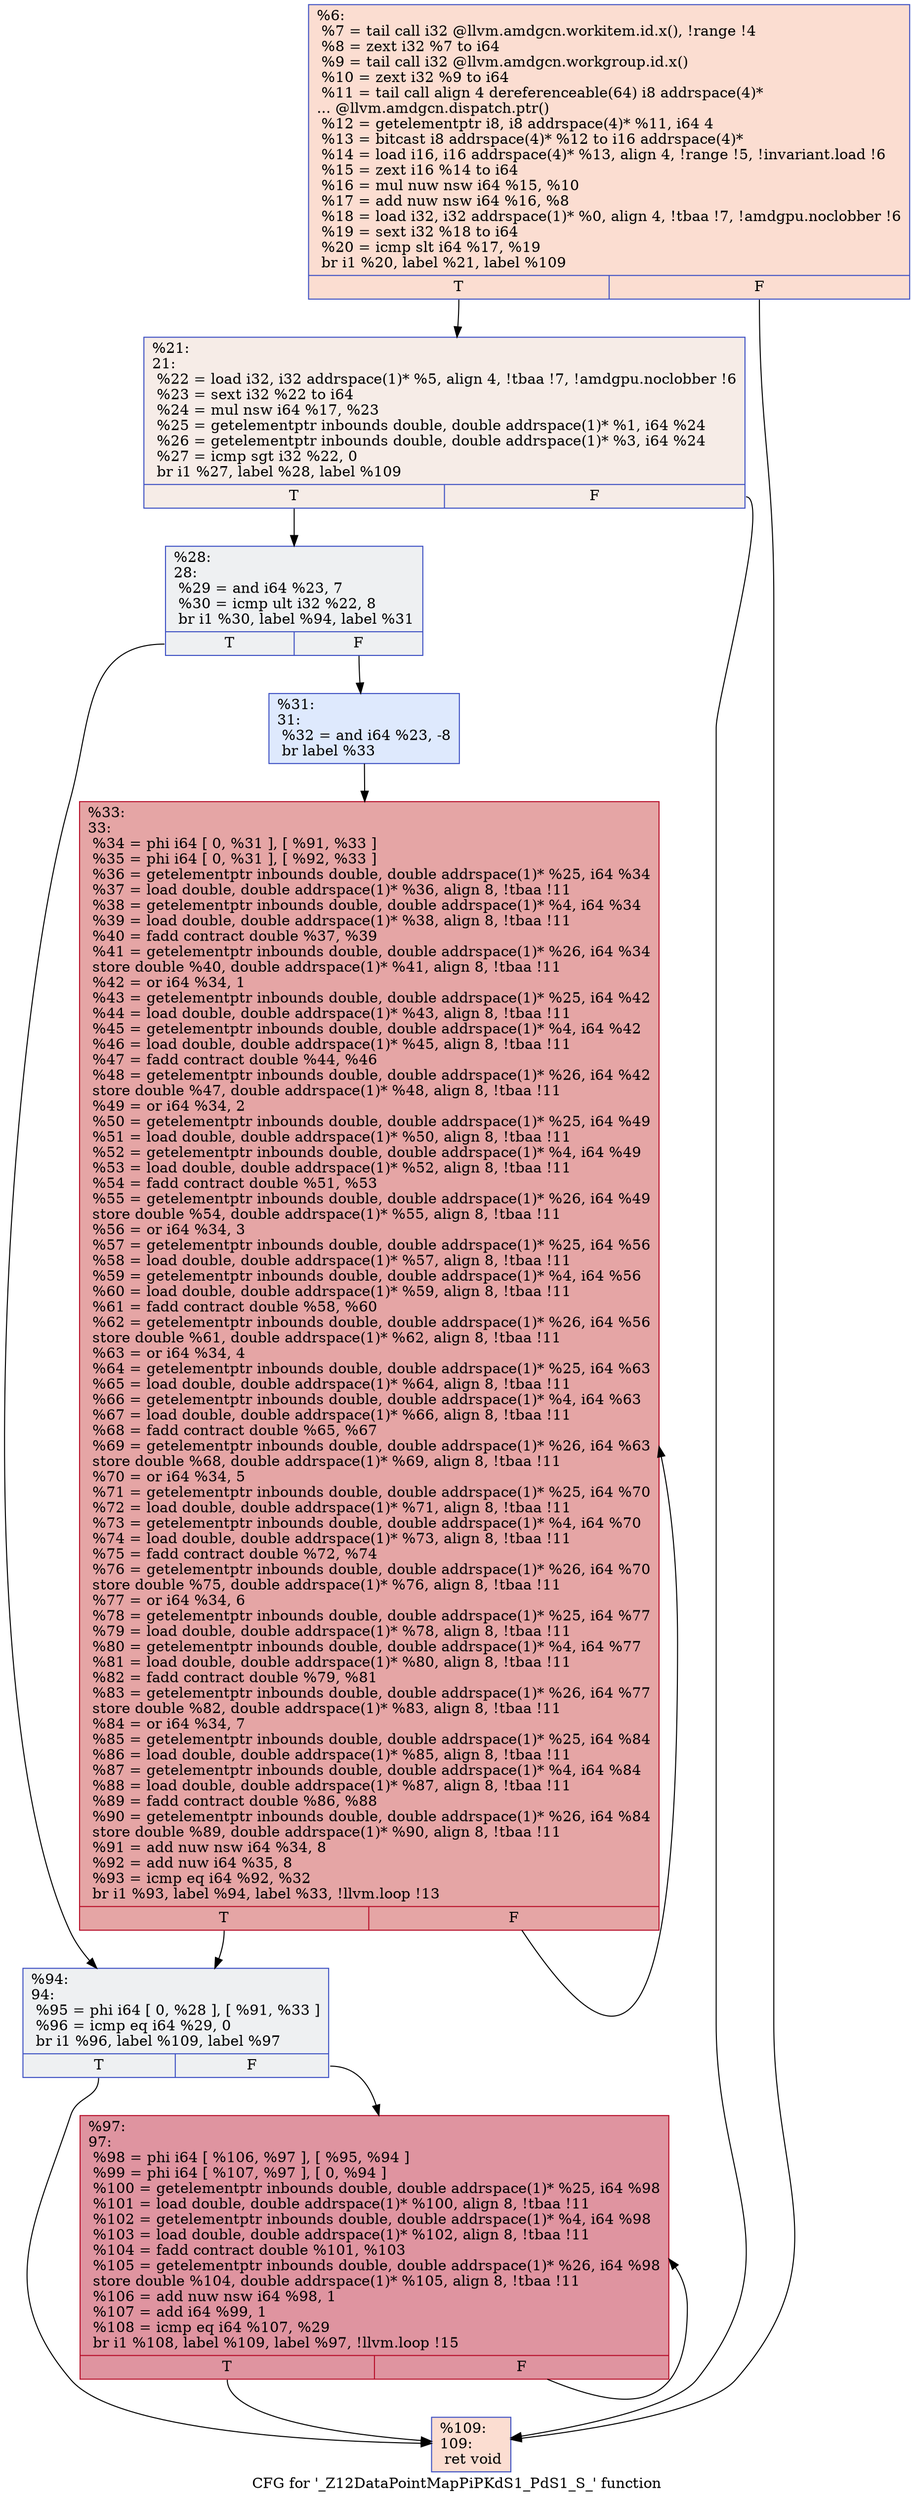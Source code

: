 digraph "CFG for '_Z12DataPointMapPiPKdS1_PdS1_S_' function" {
	label="CFG for '_Z12DataPointMapPiPKdS1_PdS1_S_' function";

	Node0x5bae7b0 [shape=record,color="#3d50c3ff", style=filled, fillcolor="#f7b39670",label="{%6:\l  %7 = tail call i32 @llvm.amdgcn.workitem.id.x(), !range !4\l  %8 = zext i32 %7 to i64\l  %9 = tail call i32 @llvm.amdgcn.workgroup.id.x()\l  %10 = zext i32 %9 to i64\l  %11 = tail call align 4 dereferenceable(64) i8 addrspace(4)*\l... @llvm.amdgcn.dispatch.ptr()\l  %12 = getelementptr i8, i8 addrspace(4)* %11, i64 4\l  %13 = bitcast i8 addrspace(4)* %12 to i16 addrspace(4)*\l  %14 = load i16, i16 addrspace(4)* %13, align 4, !range !5, !invariant.load !6\l  %15 = zext i16 %14 to i64\l  %16 = mul nuw nsw i64 %15, %10\l  %17 = add nuw nsw i64 %16, %8\l  %18 = load i32, i32 addrspace(1)* %0, align 4, !tbaa !7, !amdgpu.noclobber !6\l  %19 = sext i32 %18 to i64\l  %20 = icmp slt i64 %17, %19\l  br i1 %20, label %21, label %109\l|{<s0>T|<s1>F}}"];
	Node0x5bae7b0:s0 -> Node0x5bb1030;
	Node0x5bae7b0:s1 -> Node0x5bb10c0;
	Node0x5bb1030 [shape=record,color="#3d50c3ff", style=filled, fillcolor="#ead5c970",label="{%21:\l21:                                               \l  %22 = load i32, i32 addrspace(1)* %5, align 4, !tbaa !7, !amdgpu.noclobber !6\l  %23 = sext i32 %22 to i64\l  %24 = mul nsw i64 %17, %23\l  %25 = getelementptr inbounds double, double addrspace(1)* %1, i64 %24\l  %26 = getelementptr inbounds double, double addrspace(1)* %3, i64 %24\l  %27 = icmp sgt i32 %22, 0\l  br i1 %27, label %28, label %109\l|{<s0>T|<s1>F}}"];
	Node0x5bb1030:s0 -> Node0x5bb1b50;
	Node0x5bb1030:s1 -> Node0x5bb10c0;
	Node0x5bb1b50 [shape=record,color="#3d50c3ff", style=filled, fillcolor="#d9dce170",label="{%28:\l28:                                               \l  %29 = and i64 %23, 7\l  %30 = icmp ult i32 %22, 8\l  br i1 %30, label %94, label %31\l|{<s0>T|<s1>F}}"];
	Node0x5bb1b50:s0 -> Node0x5bb1e10;
	Node0x5bb1b50:s1 -> Node0x5bb1e60;
	Node0x5bb1e60 [shape=record,color="#3d50c3ff", style=filled, fillcolor="#b5cdfa70",label="{%31:\l31:                                               \l  %32 = and i64 %23, -8\l  br label %33\l}"];
	Node0x5bb1e60 -> Node0x5bb05e0;
	Node0x5bb05e0 [shape=record,color="#b70d28ff", style=filled, fillcolor="#c5333470",label="{%33:\l33:                                               \l  %34 = phi i64 [ 0, %31 ], [ %91, %33 ]\l  %35 = phi i64 [ 0, %31 ], [ %92, %33 ]\l  %36 = getelementptr inbounds double, double addrspace(1)* %25, i64 %34\l  %37 = load double, double addrspace(1)* %36, align 8, !tbaa !11\l  %38 = getelementptr inbounds double, double addrspace(1)* %4, i64 %34\l  %39 = load double, double addrspace(1)* %38, align 8, !tbaa !11\l  %40 = fadd contract double %37, %39\l  %41 = getelementptr inbounds double, double addrspace(1)* %26, i64 %34\l  store double %40, double addrspace(1)* %41, align 8, !tbaa !11\l  %42 = or i64 %34, 1\l  %43 = getelementptr inbounds double, double addrspace(1)* %25, i64 %42\l  %44 = load double, double addrspace(1)* %43, align 8, !tbaa !11\l  %45 = getelementptr inbounds double, double addrspace(1)* %4, i64 %42\l  %46 = load double, double addrspace(1)* %45, align 8, !tbaa !11\l  %47 = fadd contract double %44, %46\l  %48 = getelementptr inbounds double, double addrspace(1)* %26, i64 %42\l  store double %47, double addrspace(1)* %48, align 8, !tbaa !11\l  %49 = or i64 %34, 2\l  %50 = getelementptr inbounds double, double addrspace(1)* %25, i64 %49\l  %51 = load double, double addrspace(1)* %50, align 8, !tbaa !11\l  %52 = getelementptr inbounds double, double addrspace(1)* %4, i64 %49\l  %53 = load double, double addrspace(1)* %52, align 8, !tbaa !11\l  %54 = fadd contract double %51, %53\l  %55 = getelementptr inbounds double, double addrspace(1)* %26, i64 %49\l  store double %54, double addrspace(1)* %55, align 8, !tbaa !11\l  %56 = or i64 %34, 3\l  %57 = getelementptr inbounds double, double addrspace(1)* %25, i64 %56\l  %58 = load double, double addrspace(1)* %57, align 8, !tbaa !11\l  %59 = getelementptr inbounds double, double addrspace(1)* %4, i64 %56\l  %60 = load double, double addrspace(1)* %59, align 8, !tbaa !11\l  %61 = fadd contract double %58, %60\l  %62 = getelementptr inbounds double, double addrspace(1)* %26, i64 %56\l  store double %61, double addrspace(1)* %62, align 8, !tbaa !11\l  %63 = or i64 %34, 4\l  %64 = getelementptr inbounds double, double addrspace(1)* %25, i64 %63\l  %65 = load double, double addrspace(1)* %64, align 8, !tbaa !11\l  %66 = getelementptr inbounds double, double addrspace(1)* %4, i64 %63\l  %67 = load double, double addrspace(1)* %66, align 8, !tbaa !11\l  %68 = fadd contract double %65, %67\l  %69 = getelementptr inbounds double, double addrspace(1)* %26, i64 %63\l  store double %68, double addrspace(1)* %69, align 8, !tbaa !11\l  %70 = or i64 %34, 5\l  %71 = getelementptr inbounds double, double addrspace(1)* %25, i64 %70\l  %72 = load double, double addrspace(1)* %71, align 8, !tbaa !11\l  %73 = getelementptr inbounds double, double addrspace(1)* %4, i64 %70\l  %74 = load double, double addrspace(1)* %73, align 8, !tbaa !11\l  %75 = fadd contract double %72, %74\l  %76 = getelementptr inbounds double, double addrspace(1)* %26, i64 %70\l  store double %75, double addrspace(1)* %76, align 8, !tbaa !11\l  %77 = or i64 %34, 6\l  %78 = getelementptr inbounds double, double addrspace(1)* %25, i64 %77\l  %79 = load double, double addrspace(1)* %78, align 8, !tbaa !11\l  %80 = getelementptr inbounds double, double addrspace(1)* %4, i64 %77\l  %81 = load double, double addrspace(1)* %80, align 8, !tbaa !11\l  %82 = fadd contract double %79, %81\l  %83 = getelementptr inbounds double, double addrspace(1)* %26, i64 %77\l  store double %82, double addrspace(1)* %83, align 8, !tbaa !11\l  %84 = or i64 %34, 7\l  %85 = getelementptr inbounds double, double addrspace(1)* %25, i64 %84\l  %86 = load double, double addrspace(1)* %85, align 8, !tbaa !11\l  %87 = getelementptr inbounds double, double addrspace(1)* %4, i64 %84\l  %88 = load double, double addrspace(1)* %87, align 8, !tbaa !11\l  %89 = fadd contract double %86, %88\l  %90 = getelementptr inbounds double, double addrspace(1)* %26, i64 %84\l  store double %89, double addrspace(1)* %90, align 8, !tbaa !11\l  %91 = add nuw nsw i64 %34, 8\l  %92 = add nuw i64 %35, 8\l  %93 = icmp eq i64 %92, %32\l  br i1 %93, label %94, label %33, !llvm.loop !13\l|{<s0>T|<s1>F}}"];
	Node0x5bb05e0:s0 -> Node0x5bb1e10;
	Node0x5bb05e0:s1 -> Node0x5bb05e0;
	Node0x5bb1e10 [shape=record,color="#3d50c3ff", style=filled, fillcolor="#d9dce170",label="{%94:\l94:                                               \l  %95 = phi i64 [ 0, %28 ], [ %91, %33 ]\l  %96 = icmp eq i64 %29, 0\l  br i1 %96, label %109, label %97\l|{<s0>T|<s1>F}}"];
	Node0x5bb1e10:s0 -> Node0x5bb10c0;
	Node0x5bb1e10:s1 -> Node0x5bb5630;
	Node0x5bb5630 [shape=record,color="#b70d28ff", style=filled, fillcolor="#b70d2870",label="{%97:\l97:                                               \l  %98 = phi i64 [ %106, %97 ], [ %95, %94 ]\l  %99 = phi i64 [ %107, %97 ], [ 0, %94 ]\l  %100 = getelementptr inbounds double, double addrspace(1)* %25, i64 %98\l  %101 = load double, double addrspace(1)* %100, align 8, !tbaa !11\l  %102 = getelementptr inbounds double, double addrspace(1)* %4, i64 %98\l  %103 = load double, double addrspace(1)* %102, align 8, !tbaa !11\l  %104 = fadd contract double %101, %103\l  %105 = getelementptr inbounds double, double addrspace(1)* %26, i64 %98\l  store double %104, double addrspace(1)* %105, align 8, !tbaa !11\l  %106 = add nuw nsw i64 %98, 1\l  %107 = add i64 %99, 1\l  %108 = icmp eq i64 %107, %29\l  br i1 %108, label %109, label %97, !llvm.loop !15\l|{<s0>T|<s1>F}}"];
	Node0x5bb5630:s0 -> Node0x5bb10c0;
	Node0x5bb5630:s1 -> Node0x5bb5630;
	Node0x5bb10c0 [shape=record,color="#3d50c3ff", style=filled, fillcolor="#f7b39670",label="{%109:\l109:                                              \l  ret void\l}"];
}
